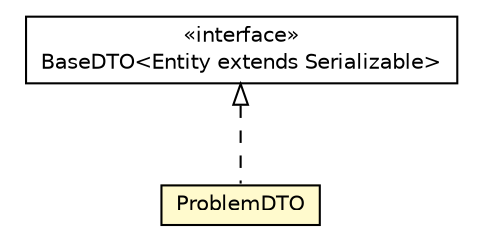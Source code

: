 #!/usr/local/bin/dot
#
# Class diagram 
# Generated by UMLGraph version 5.1 (http://www.umlgraph.org/)
#

digraph G {
	edge [fontname="Helvetica",fontsize=10,labelfontname="Helvetica",labelfontsize=10];
	node [fontname="Helvetica",fontsize=10,shape=plaintext];
	nodesep=0.25;
	ranksep=0.5;
	// cn.edu.uestc.acmicpc.db.dto.impl.problem.ProblemDTO
	c16060 [label=<<table title="cn.edu.uestc.acmicpc.db.dto.impl.problem.ProblemDTO" border="0" cellborder="1" cellspacing="0" cellpadding="2" port="p" bgcolor="lemonChiffon" href="./ProblemDTO.html">
		<tr><td><table border="0" cellspacing="0" cellpadding="1">
<tr><td align="center" balign="center"> ProblemDTO </td></tr>
		</table></td></tr>
		</table>>, fontname="Helvetica", fontcolor="black", fontsize=10.0];
	// cn.edu.uestc.acmicpc.db.dto.base.BaseDTO<Entity extends java.io.Serializable>
	c16069 [label=<<table title="cn.edu.uestc.acmicpc.db.dto.base.BaseDTO" border="0" cellborder="1" cellspacing="0" cellpadding="2" port="p" href="../../base/BaseDTO.html">
		<tr><td><table border="0" cellspacing="0" cellpadding="1">
<tr><td align="center" balign="center"> &#171;interface&#187; </td></tr>
<tr><td align="center" balign="center"> BaseDTO&lt;Entity extends Serializable&gt; </td></tr>
		</table></td></tr>
		</table>>, fontname="Helvetica", fontcolor="black", fontsize=10.0];
	//cn.edu.uestc.acmicpc.db.dto.impl.problem.ProblemDTO implements cn.edu.uestc.acmicpc.db.dto.base.BaseDTO<Entity extends java.io.Serializable>
	c16069:p -> c16060:p [dir=back,arrowtail=empty,style=dashed];
}

